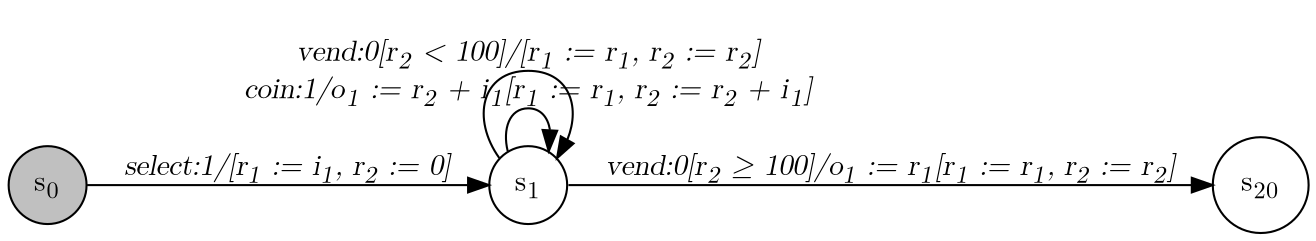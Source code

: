 digraph Byzantine_Drinks_Machine{
    graph [rankdir="LR", fontname="Latin Modern Math"];
    node [color="black", fillcolor="white", shape="circle", style="filled", fontname="Latin Modern Math"];
    edge [fontname="Latin Modern Math"];

    s0[fillcolor="gray", label=<s<sub>0</sub>>];
    s1[label=<s<sub>1</sub>>];
    s20[label=<s<sub>20</sub>>];

    s0->s1[label=<<i>select:1/&#91;r<sub>1</sub> := i<sub>1</sub>, r<sub>2</sub> := 0&#93;</i>>];
    s1->s1[label=<<i>coin:1/o<sub>1</sub> := r<sub>2</sub> + i<sub>1</sub>&#91;r<sub>1</sub> := r<sub>1</sub>, r<sub>2</sub> := r<sub>2</sub> + i<sub>1</sub>&#93;</i>>];
    s1->s20[label=<<i>vend:0&#91;r<sub>2</sub> &ge; 100&#93;/o<sub>1</sub> := r<sub>1</sub>&#91;r<sub>1</sub> := r<sub>1</sub>, r<sub>2</sub> := r<sub>2</sub>&#93;</i>>];
    s1->s1[label=<<i>vend:0&#91;r<sub>2</sub> &lt; 100&#93;/&#91;r<sub>1</sub> := r<sub>1</sub>, r<sub>2</sub> := r<sub>2</sub>&#93;</i>>];
}
